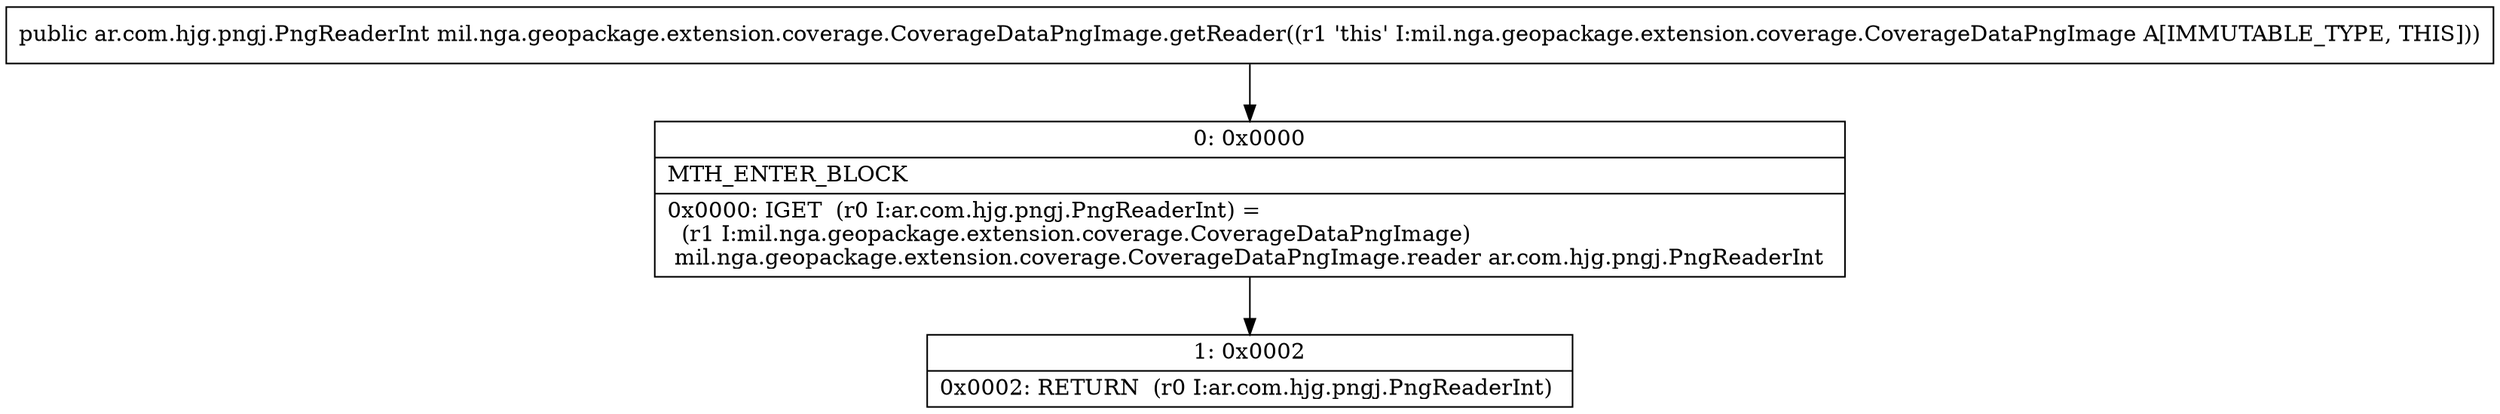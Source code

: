 digraph "CFG formil.nga.geopackage.extension.coverage.CoverageDataPngImage.getReader()Lar\/com\/hjg\/pngj\/PngReaderInt;" {
Node_0 [shape=record,label="{0\:\ 0x0000|MTH_ENTER_BLOCK\l|0x0000: IGET  (r0 I:ar.com.hjg.pngj.PngReaderInt) = \l  (r1 I:mil.nga.geopackage.extension.coverage.CoverageDataPngImage)\l mil.nga.geopackage.extension.coverage.CoverageDataPngImage.reader ar.com.hjg.pngj.PngReaderInt \l}"];
Node_1 [shape=record,label="{1\:\ 0x0002|0x0002: RETURN  (r0 I:ar.com.hjg.pngj.PngReaderInt) \l}"];
MethodNode[shape=record,label="{public ar.com.hjg.pngj.PngReaderInt mil.nga.geopackage.extension.coverage.CoverageDataPngImage.getReader((r1 'this' I:mil.nga.geopackage.extension.coverage.CoverageDataPngImage A[IMMUTABLE_TYPE, THIS])) }"];
MethodNode -> Node_0;
Node_0 -> Node_1;
}


